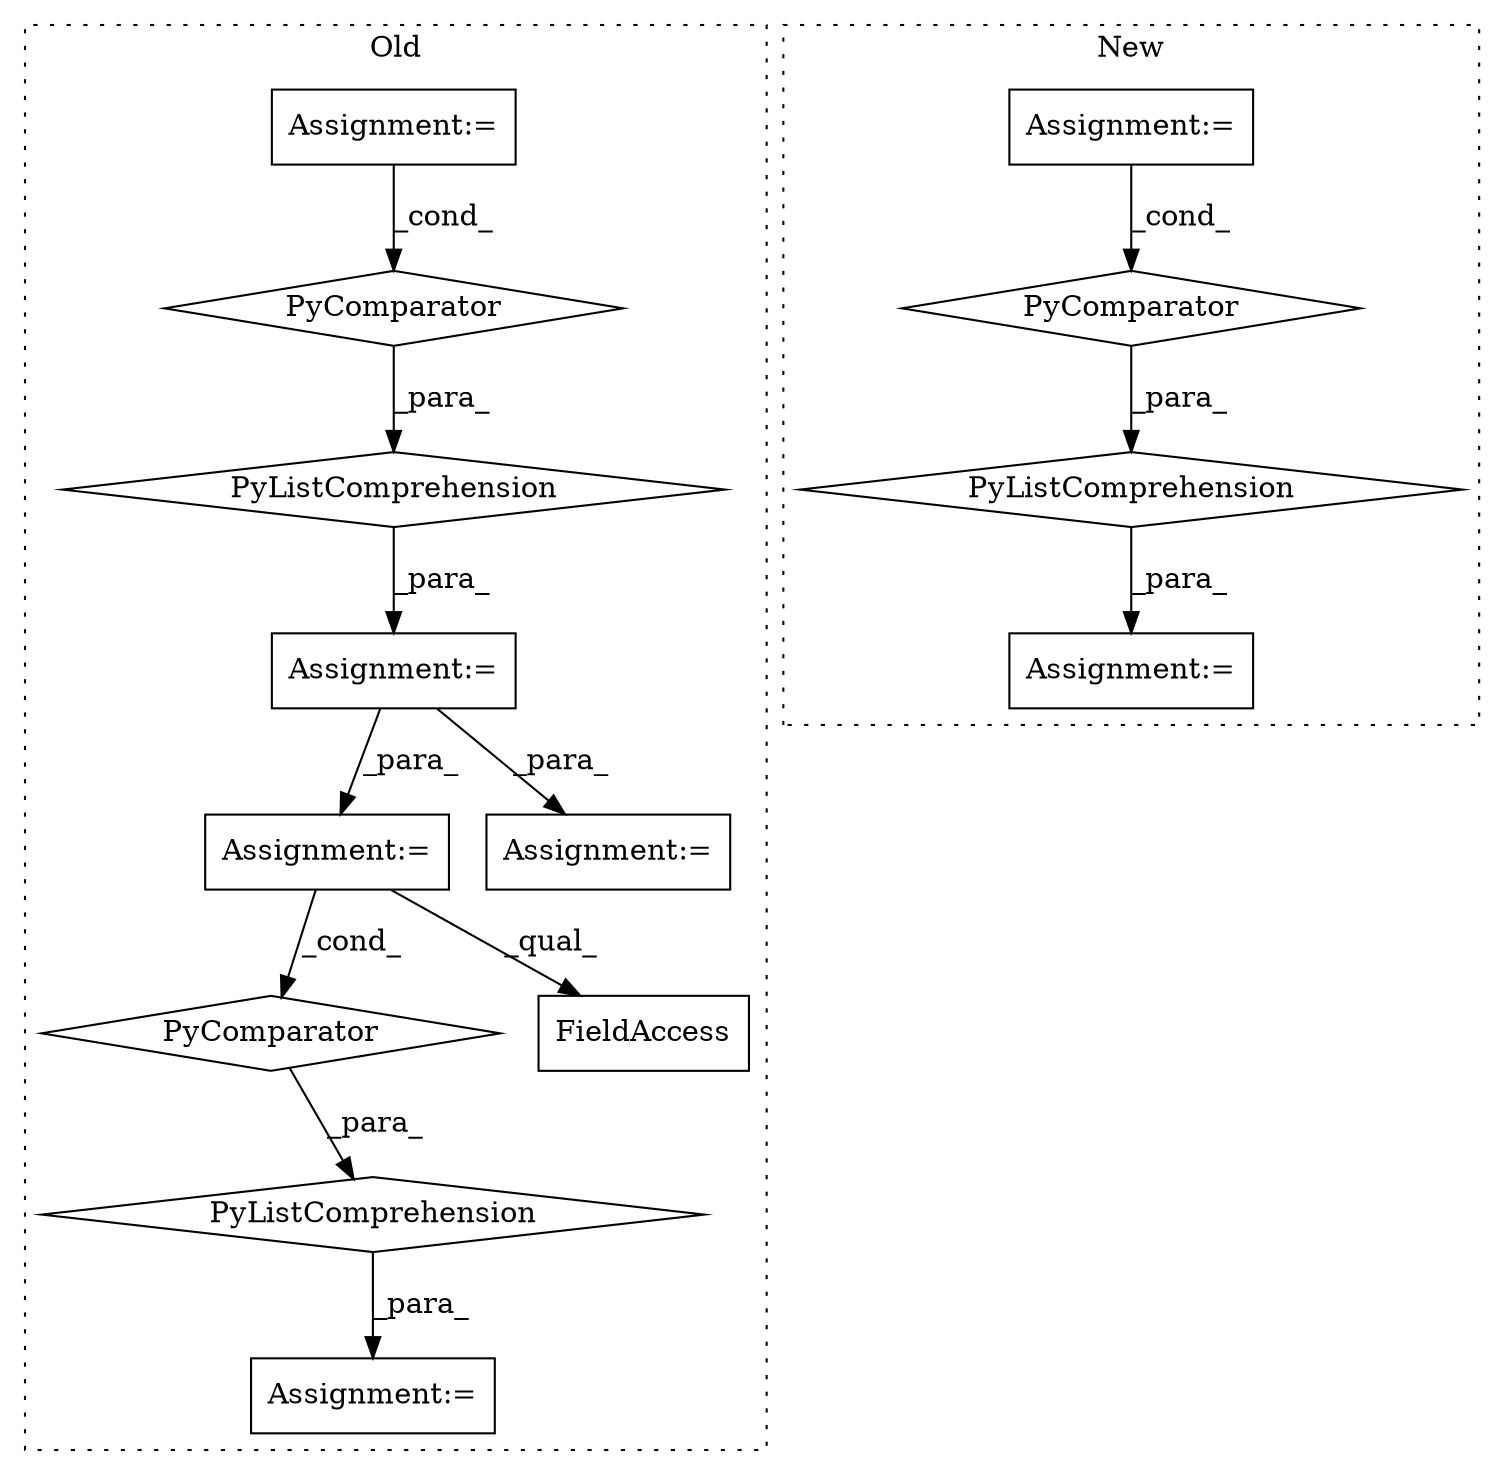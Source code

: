digraph G {
subgraph cluster0 {
1 [label="PyListComprehension" a="109" s="2513" l="139" shape="diamond"];
3 [label="PyComparator" a="113" s="2607" l="37" shape="diamond"];
5 [label="Assignment:=" a="7" s="1773" l="14" shape="box"];
8 [label="Assignment:=" a="7" s="2335" l="1" shape="box"];
9 [label="Assignment:=" a="7" s="2607" l="37" shape="box"];
10 [label="Assignment:=" a="7" s="1872" l="33" shape="box"];
11 [label="PyComparator" a="113" s="1872" l="33" shape="diamond"];
12 [label="PyListComprehension" a="109" s="1787" l="126" shape="diamond"];
13 [label="Assignment:=" a="7" s="1997" l="1" shape="box"];
14 [label="FieldAccess" a="22" s="2518" l="9" shape="box"];
label = "Old";
style="dotted";
}
subgraph cluster1 {
2 [label="PyComparator" a="113" s="2661" l="39" shape="diamond"];
4 [label="Assignment:=" a="7" s="2154" l="1" shape="box"];
6 [label="PyListComprehension" a="109" s="2587" l="121" shape="diamond"];
7 [label="Assignment:=" a="7" s="2573" l="14" shape="box"];
label = "New";
style="dotted";
}
1 -> 8 [label="_para_"];
2 -> 6 [label="_para_"];
3 -> 1 [label="_para_"];
4 -> 2 [label="_cond_"];
5 -> 13 [label="_para_"];
5 -> 9 [label="_para_"];
6 -> 7 [label="_para_"];
9 -> 14 [label="_qual_"];
9 -> 3 [label="_cond_"];
10 -> 11 [label="_cond_"];
11 -> 12 [label="_para_"];
12 -> 5 [label="_para_"];
}